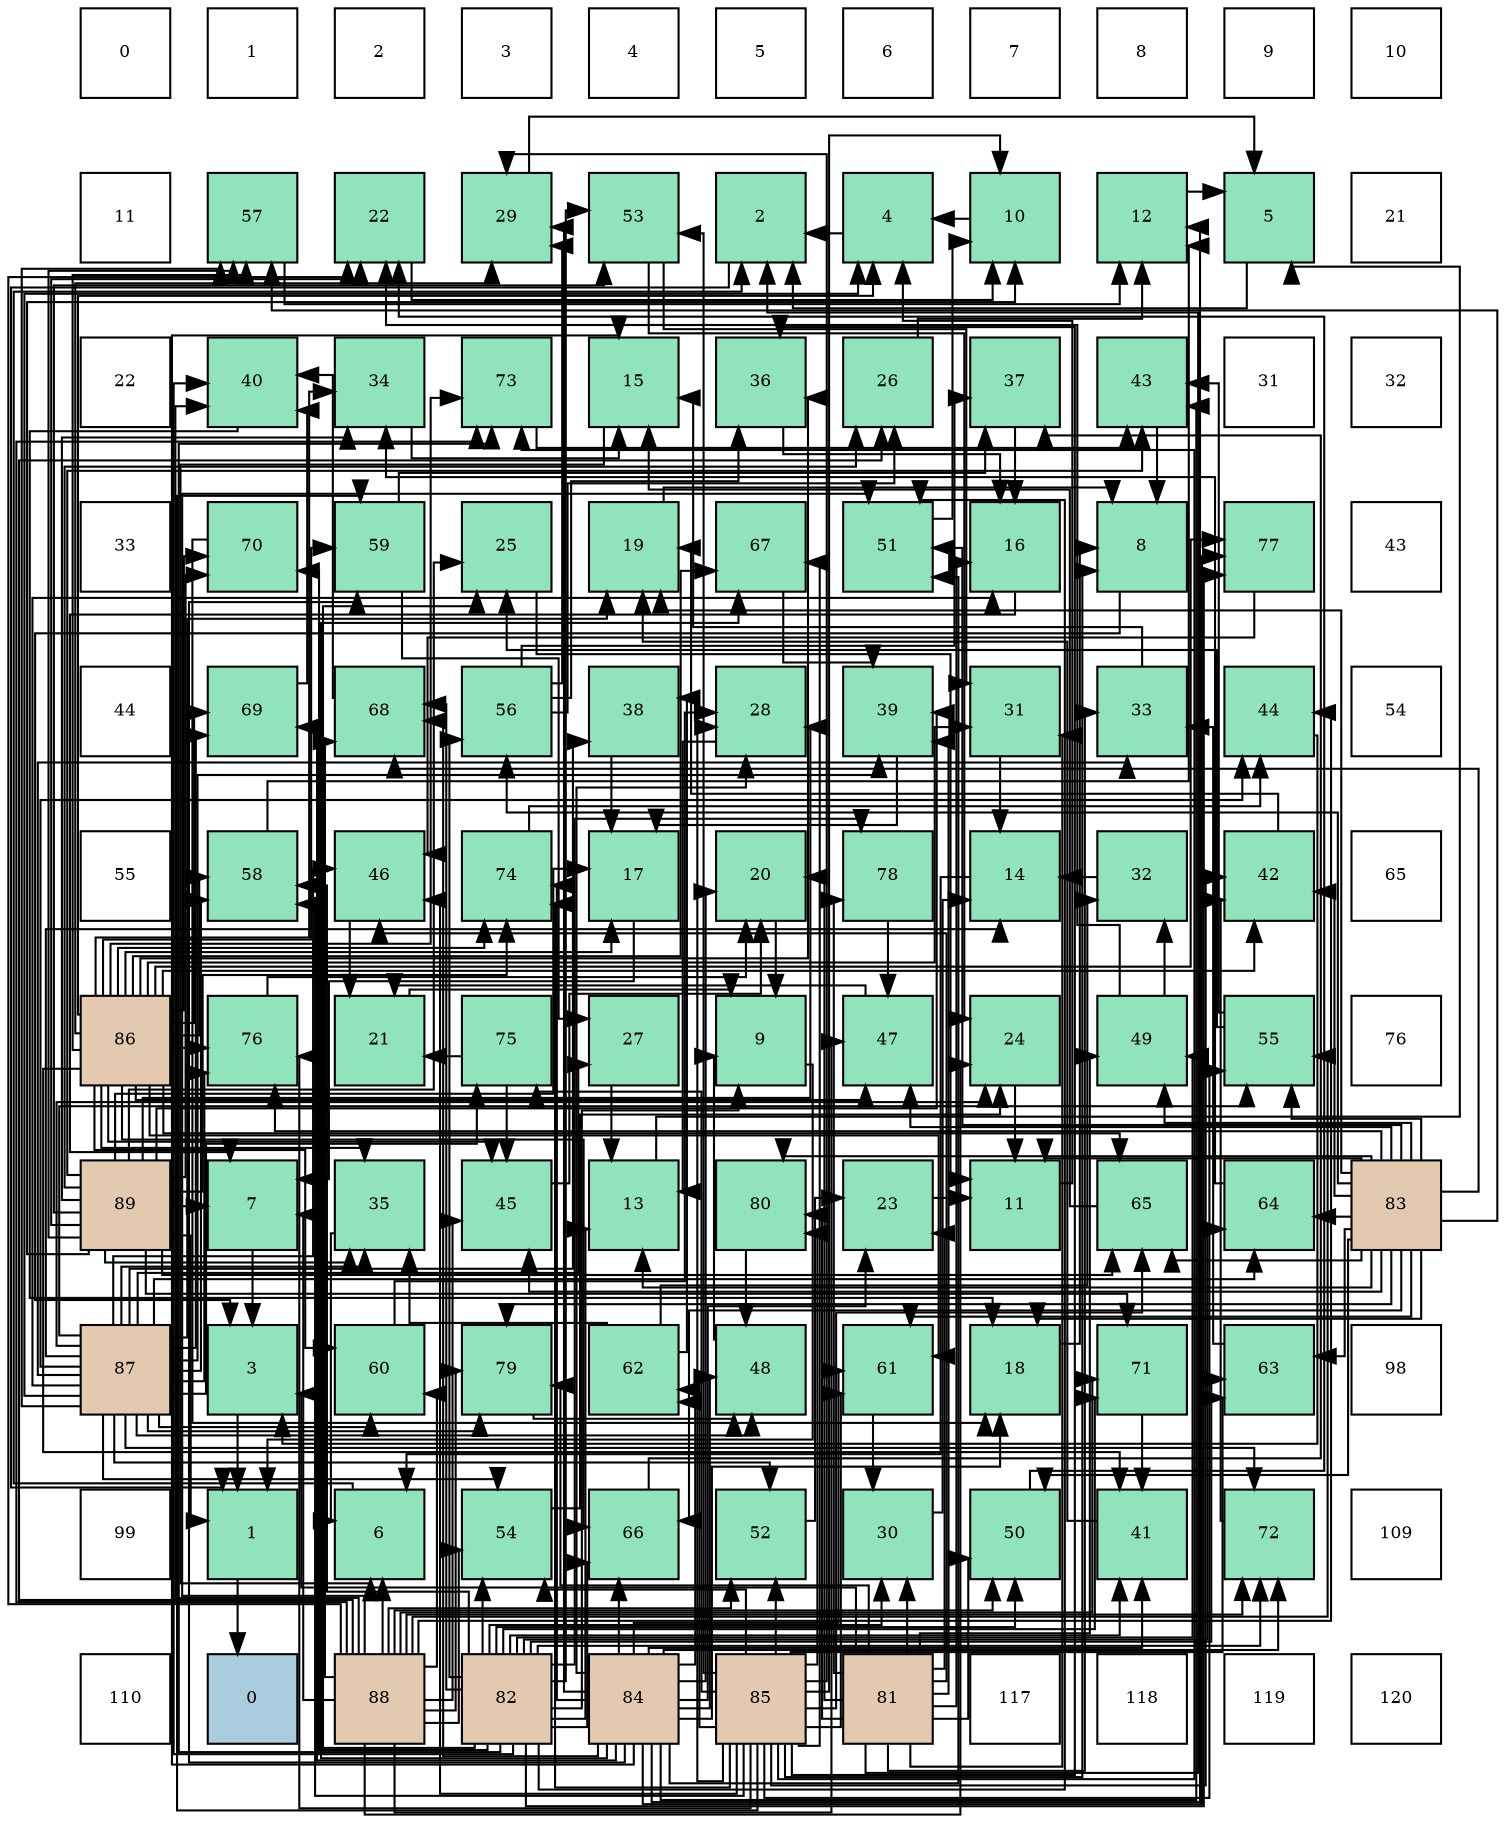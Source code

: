 digraph layout{
 rankdir=TB;
 splines=ortho;
 node [style=filled shape=square fixedsize=true width=0.6];
0[label="0", fontsize=8, fillcolor="#ffffff"];
1[label="1", fontsize=8, fillcolor="#ffffff"];
2[label="2", fontsize=8, fillcolor="#ffffff"];
3[label="3", fontsize=8, fillcolor="#ffffff"];
4[label="4", fontsize=8, fillcolor="#ffffff"];
5[label="5", fontsize=8, fillcolor="#ffffff"];
6[label="6", fontsize=8, fillcolor="#ffffff"];
7[label="7", fontsize=8, fillcolor="#ffffff"];
8[label="8", fontsize=8, fillcolor="#ffffff"];
9[label="9", fontsize=8, fillcolor="#ffffff"];
10[label="10", fontsize=8, fillcolor="#ffffff"];
11[label="11", fontsize=8, fillcolor="#ffffff"];
12[label="57", fontsize=8, fillcolor="#91e3bb"];
13[label="22", fontsize=8, fillcolor="#91e3bb"];
14[label="29", fontsize=8, fillcolor="#91e3bb"];
15[label="53", fontsize=8, fillcolor="#91e3bb"];
16[label="2", fontsize=8, fillcolor="#91e3bb"];
17[label="4", fontsize=8, fillcolor="#91e3bb"];
18[label="10", fontsize=8, fillcolor="#91e3bb"];
19[label="12", fontsize=8, fillcolor="#91e3bb"];
20[label="5", fontsize=8, fillcolor="#91e3bb"];
21[label="21", fontsize=8, fillcolor="#ffffff"];
22[label="22", fontsize=8, fillcolor="#ffffff"];
23[label="40", fontsize=8, fillcolor="#91e3bb"];
24[label="34", fontsize=8, fillcolor="#91e3bb"];
25[label="73", fontsize=8, fillcolor="#91e3bb"];
26[label="15", fontsize=8, fillcolor="#91e3bb"];
27[label="36", fontsize=8, fillcolor="#91e3bb"];
28[label="26", fontsize=8, fillcolor="#91e3bb"];
29[label="37", fontsize=8, fillcolor="#91e3bb"];
30[label="43", fontsize=8, fillcolor="#91e3bb"];
31[label="31", fontsize=8, fillcolor="#ffffff"];
32[label="32", fontsize=8, fillcolor="#ffffff"];
33[label="33", fontsize=8, fillcolor="#ffffff"];
34[label="70", fontsize=8, fillcolor="#91e3bb"];
35[label="59", fontsize=8, fillcolor="#91e3bb"];
36[label="25", fontsize=8, fillcolor="#91e3bb"];
37[label="19", fontsize=8, fillcolor="#91e3bb"];
38[label="67", fontsize=8, fillcolor="#91e3bb"];
39[label="51", fontsize=8, fillcolor="#91e3bb"];
40[label="16", fontsize=8, fillcolor="#91e3bb"];
41[label="8", fontsize=8, fillcolor="#91e3bb"];
42[label="77", fontsize=8, fillcolor="#91e3bb"];
43[label="43", fontsize=8, fillcolor="#ffffff"];
44[label="44", fontsize=8, fillcolor="#ffffff"];
45[label="69", fontsize=8, fillcolor="#91e3bb"];
46[label="68", fontsize=8, fillcolor="#91e3bb"];
47[label="56", fontsize=8, fillcolor="#91e3bb"];
48[label="38", fontsize=8, fillcolor="#91e3bb"];
49[label="28", fontsize=8, fillcolor="#91e3bb"];
50[label="39", fontsize=8, fillcolor="#91e3bb"];
51[label="31", fontsize=8, fillcolor="#91e3bb"];
52[label="33", fontsize=8, fillcolor="#91e3bb"];
53[label="44", fontsize=8, fillcolor="#91e3bb"];
54[label="54", fontsize=8, fillcolor="#ffffff"];
55[label="55", fontsize=8, fillcolor="#ffffff"];
56[label="58", fontsize=8, fillcolor="#91e3bb"];
57[label="46", fontsize=8, fillcolor="#91e3bb"];
58[label="74", fontsize=8, fillcolor="#91e3bb"];
59[label="17", fontsize=8, fillcolor="#91e3bb"];
60[label="20", fontsize=8, fillcolor="#91e3bb"];
61[label="78", fontsize=8, fillcolor="#91e3bb"];
62[label="14", fontsize=8, fillcolor="#91e3bb"];
63[label="32", fontsize=8, fillcolor="#91e3bb"];
64[label="42", fontsize=8, fillcolor="#91e3bb"];
65[label="65", fontsize=8, fillcolor="#ffffff"];
66[label="86", fontsize=8, fillcolor="#e3c9af"];
67[label="76", fontsize=8, fillcolor="#91e3bb"];
68[label="21", fontsize=8, fillcolor="#91e3bb"];
69[label="75", fontsize=8, fillcolor="#91e3bb"];
70[label="27", fontsize=8, fillcolor="#91e3bb"];
71[label="9", fontsize=8, fillcolor="#91e3bb"];
72[label="47", fontsize=8, fillcolor="#91e3bb"];
73[label="24", fontsize=8, fillcolor="#91e3bb"];
74[label="49", fontsize=8, fillcolor="#91e3bb"];
75[label="55", fontsize=8, fillcolor="#91e3bb"];
76[label="76", fontsize=8, fillcolor="#ffffff"];
77[label="89", fontsize=8, fillcolor="#e3c9af"];
78[label="7", fontsize=8, fillcolor="#91e3bb"];
79[label="35", fontsize=8, fillcolor="#91e3bb"];
80[label="45", fontsize=8, fillcolor="#91e3bb"];
81[label="13", fontsize=8, fillcolor="#91e3bb"];
82[label="80", fontsize=8, fillcolor="#91e3bb"];
83[label="23", fontsize=8, fillcolor="#91e3bb"];
84[label="11", fontsize=8, fillcolor="#91e3bb"];
85[label="65", fontsize=8, fillcolor="#91e3bb"];
86[label="64", fontsize=8, fillcolor="#91e3bb"];
87[label="83", fontsize=8, fillcolor="#e3c9af"];
88[label="87", fontsize=8, fillcolor="#e3c9af"];
89[label="3", fontsize=8, fillcolor="#91e3bb"];
90[label="60", fontsize=8, fillcolor="#91e3bb"];
91[label="79", fontsize=8, fillcolor="#91e3bb"];
92[label="62", fontsize=8, fillcolor="#91e3bb"];
93[label="48", fontsize=8, fillcolor="#91e3bb"];
94[label="61", fontsize=8, fillcolor="#91e3bb"];
95[label="18", fontsize=8, fillcolor="#91e3bb"];
96[label="71", fontsize=8, fillcolor="#91e3bb"];
97[label="63", fontsize=8, fillcolor="#91e3bb"];
98[label="98", fontsize=8, fillcolor="#ffffff"];
99[label="99", fontsize=8, fillcolor="#ffffff"];
100[label="1", fontsize=8, fillcolor="#91e3bb"];
101[label="6", fontsize=8, fillcolor="#91e3bb"];
102[label="54", fontsize=8, fillcolor="#91e3bb"];
103[label="66", fontsize=8, fillcolor="#91e3bb"];
104[label="52", fontsize=8, fillcolor="#91e3bb"];
105[label="30", fontsize=8, fillcolor="#91e3bb"];
106[label="50", fontsize=8, fillcolor="#91e3bb"];
107[label="41", fontsize=8, fillcolor="#91e3bb"];
108[label="72", fontsize=8, fillcolor="#91e3bb"];
109[label="109", fontsize=8, fillcolor="#ffffff"];
110[label="110", fontsize=8, fillcolor="#ffffff"];
111[label="0", fontsize=8, fillcolor="#a9ccde"];
112[label="88", fontsize=8, fillcolor="#e3c9af"];
113[label="82", fontsize=8, fillcolor="#e3c9af"];
114[label="84", fontsize=8, fillcolor="#e3c9af"];
115[label="85", fontsize=8, fillcolor="#e3c9af"];
116[label="81", fontsize=8, fillcolor="#e3c9af"];
117[label="117", fontsize=8, fillcolor="#ffffff"];
118[label="118", fontsize=8, fillcolor="#ffffff"];
119[label="119", fontsize=8, fillcolor="#ffffff"];
120[label="120", fontsize=8, fillcolor="#ffffff"];
edge [constraint=false, style=vis];100 -> 111;
16 -> 100;
89 -> 100;
17 -> 16;
20 -> 16;
101 -> 16;
78 -> 89;
41 -> 89;
71 -> 100;
18 -> 17;
84 -> 17;
19 -> 20;
81 -> 20;
62 -> 101;
26 -> 101;
40 -> 78;
59 -> 78;
95 -> 41;
37 -> 41;
60 -> 71;
68 -> 71;
13 -> 18;
83 -> 84;
73 -> 84;
36 -> 84;
28 -> 19;
70 -> 81;
49 -> 81;
14 -> 20;
105 -> 62;
51 -> 62;
63 -> 62;
52 -> 26;
24 -> 26;
79 -> 101;
27 -> 40;
29 -> 40;
48 -> 59;
50 -> 59;
23 -> 95;
107 -> 37;
64 -> 37;
30 -> 41;
53 -> 89;
80 -> 60;
57 -> 68;
72 -> 68;
93 -> 71;
74 -> 13;
74 -> 63;
106 -> 13;
39 -> 18;
104 -> 83;
15 -> 73;
15 -> 51;
102 -> 73;
75 -> 36;
75 -> 30;
47 -> 28;
47 -> 14;
47 -> 27;
47 -> 29;
12 -> 19;
56 -> 19;
35 -> 70;
35 -> 29;
90 -> 49;
94 -> 105;
92 -> 63;
92 -> 79;
92 -> 48;
97 -> 52;
86 -> 24;
85 -> 26;
103 -> 29;
38 -> 50;
46 -> 23;
45 -> 23;
34 -> 95;
96 -> 107;
108 -> 64;
25 -> 30;
58 -> 53;
69 -> 68;
69 -> 80;
67 -> 60;
42 -> 57;
61 -> 72;
91 -> 93;
82 -> 93;
116 -> 16;
116 -> 89;
116 -> 40;
116 -> 60;
116 -> 83;
116 -> 105;
116 -> 51;
116 -> 52;
116 -> 50;
116 -> 57;
116 -> 74;
116 -> 106;
116 -> 61;
116 -> 91;
116 -> 82;
113 -> 71;
113 -> 81;
113 -> 36;
113 -> 105;
113 -> 23;
113 -> 107;
113 -> 74;
113 -> 106;
113 -> 39;
113 -> 15;
113 -> 102;
113 -> 47;
113 -> 56;
113 -> 97;
113 -> 86;
113 -> 103;
113 -> 46;
113 -> 34;
113 -> 96;
113 -> 108;
113 -> 25;
113 -> 42;
113 -> 61;
87 -> 84;
87 -> 81;
87 -> 95;
87 -> 37;
87 -> 64;
87 -> 80;
87 -> 72;
87 -> 74;
87 -> 106;
87 -> 39;
87 -> 75;
87 -> 47;
87 -> 12;
87 -> 94;
87 -> 97;
87 -> 86;
87 -> 85;
87 -> 103;
87 -> 46;
87 -> 67;
87 -> 91;
87 -> 82;
114 -> 19;
114 -> 26;
114 -> 95;
114 -> 60;
114 -> 83;
114 -> 49;
114 -> 14;
114 -> 107;
114 -> 30;
114 -> 93;
114 -> 39;
114 -> 35;
114 -> 94;
114 -> 92;
114 -> 103;
114 -> 38;
114 -> 46;
114 -> 45;
114 -> 108;
114 -> 58;
114 -> 42;
115 -> 41;
115 -> 18;
115 -> 49;
115 -> 14;
115 -> 27;
115 -> 64;
115 -> 57;
115 -> 104;
115 -> 15;
115 -> 102;
115 -> 75;
115 -> 56;
115 -> 35;
115 -> 94;
115 -> 92;
115 -> 97;
115 -> 85;
115 -> 38;
115 -> 25;
115 -> 58;
115 -> 69;
115 -> 67;
115 -> 82;
66 -> 17;
66 -> 59;
66 -> 14;
66 -> 51;
66 -> 24;
66 -> 79;
66 -> 27;
66 -> 107;
66 -> 64;
66 -> 80;
66 -> 72;
66 -> 12;
66 -> 56;
66 -> 35;
66 -> 90;
66 -> 94;
66 -> 85;
66 -> 103;
66 -> 38;
66 -> 45;
66 -> 34;
66 -> 25;
66 -> 58;
66 -> 67;
66 -> 42;
88 -> 17;
88 -> 62;
88 -> 40;
88 -> 37;
88 -> 73;
88 -> 70;
88 -> 52;
88 -> 79;
88 -> 48;
88 -> 50;
88 -> 53;
88 -> 57;
88 -> 93;
88 -> 104;
88 -> 102;
88 -> 75;
88 -> 12;
88 -> 56;
88 -> 90;
88 -> 86;
88 -> 45;
88 -> 108;
88 -> 69;
88 -> 67;
88 -> 91;
112 -> 101;
112 -> 78;
112 -> 13;
112 -> 73;
112 -> 28;
112 -> 23;
112 -> 53;
112 -> 80;
112 -> 72;
112 -> 106;
112 -> 39;
112 -> 104;
112 -> 102;
112 -> 75;
112 -> 90;
112 -> 46;
112 -> 96;
112 -> 108;
112 -> 25;
112 -> 91;
77 -> 100;
77 -> 78;
77 -> 18;
77 -> 59;
77 -> 13;
77 -> 36;
77 -> 28;
77 -> 49;
77 -> 24;
77 -> 79;
77 -> 50;
77 -> 30;
77 -> 15;
77 -> 12;
77 -> 85;
77 -> 34;
77 -> 96;
77 -> 58;
edge [constraint=true, style=invis];
0 -> 11 -> 22 -> 33 -> 44 -> 55 -> 66 -> 77 -> 88 -> 99 -> 110;
1 -> 12 -> 23 -> 34 -> 45 -> 56 -> 67 -> 78 -> 89 -> 100 -> 111;
2 -> 13 -> 24 -> 35 -> 46 -> 57 -> 68 -> 79 -> 90 -> 101 -> 112;
3 -> 14 -> 25 -> 36 -> 47 -> 58 -> 69 -> 80 -> 91 -> 102 -> 113;
4 -> 15 -> 26 -> 37 -> 48 -> 59 -> 70 -> 81 -> 92 -> 103 -> 114;
5 -> 16 -> 27 -> 38 -> 49 -> 60 -> 71 -> 82 -> 93 -> 104 -> 115;
6 -> 17 -> 28 -> 39 -> 50 -> 61 -> 72 -> 83 -> 94 -> 105 -> 116;
7 -> 18 -> 29 -> 40 -> 51 -> 62 -> 73 -> 84 -> 95 -> 106 -> 117;
8 -> 19 -> 30 -> 41 -> 52 -> 63 -> 74 -> 85 -> 96 -> 107 -> 118;
9 -> 20 -> 31 -> 42 -> 53 -> 64 -> 75 -> 86 -> 97 -> 108 -> 119;
10 -> 21 -> 32 -> 43 -> 54 -> 65 -> 76 -> 87 -> 98 -> 109 -> 120;
rank = same {0 -> 1 -> 2 -> 3 -> 4 -> 5 -> 6 -> 7 -> 8 -> 9 -> 10};
rank = same {11 -> 12 -> 13 -> 14 -> 15 -> 16 -> 17 -> 18 -> 19 -> 20 -> 21};
rank = same {22 -> 23 -> 24 -> 25 -> 26 -> 27 -> 28 -> 29 -> 30 -> 31 -> 32};
rank = same {33 -> 34 -> 35 -> 36 -> 37 -> 38 -> 39 -> 40 -> 41 -> 42 -> 43};
rank = same {44 -> 45 -> 46 -> 47 -> 48 -> 49 -> 50 -> 51 -> 52 -> 53 -> 54};
rank = same {55 -> 56 -> 57 -> 58 -> 59 -> 60 -> 61 -> 62 -> 63 -> 64 -> 65};
rank = same {66 -> 67 -> 68 -> 69 -> 70 -> 71 -> 72 -> 73 -> 74 -> 75 -> 76};
rank = same {77 -> 78 -> 79 -> 80 -> 81 -> 82 -> 83 -> 84 -> 85 -> 86 -> 87};
rank = same {88 -> 89 -> 90 -> 91 -> 92 -> 93 -> 94 -> 95 -> 96 -> 97 -> 98};
rank = same {99 -> 100 -> 101 -> 102 -> 103 -> 104 -> 105 -> 106 -> 107 -> 108 -> 109};
rank = same {110 -> 111 -> 112 -> 113 -> 114 -> 115 -> 116 -> 117 -> 118 -> 119 -> 120};
}